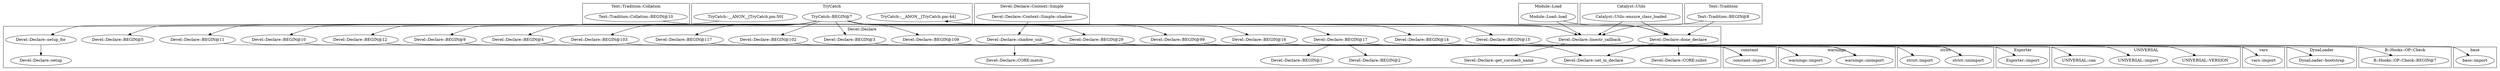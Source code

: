 digraph {
graph [overlap=false]
subgraph cluster_Text_Tradition_Collation {
	label="Text::Tradition::Collation";
	"Text::Tradition::Collation::BEGIN@10";
}
subgraph cluster_TryCatch {
	label="TryCatch";
	"TryCatch::BEGIN@7";
	"TryCatch::__ANON__[TryCatch.pm:50]";
	"TryCatch::__ANON__[TryCatch.pm:44]";
}
subgraph cluster_DynaLoader {
	label="DynaLoader";
	"DynaLoader::bootstrap";
}
subgraph cluster_constant {
	label="constant";
	"constant::import";
}
subgraph cluster_UNIVERSAL {
	label="UNIVERSAL";
	"UNIVERSAL::import";
	"UNIVERSAL::VERSION";
	"UNIVERSAL::can";
}
subgraph cluster_warnings {
	label="warnings";
	"warnings::unimport";
	"warnings::import";
}
subgraph cluster_B_Hooks_OP_Check {
	label="B::Hooks::OP::Check";
	"B::Hooks::OP::Check::BEGIN@7";
}
subgraph cluster_Devel_Declare_Context_Simple {
	label="Devel::Declare::Context::Simple";
	"Devel::Declare::Context::Simple::shadow";
}
subgraph cluster_base {
	label="base";
	"base::import";
}
subgraph cluster_Exporter {
	label="Exporter";
	"Exporter::import";
}
subgraph cluster_Module_Load {
	label="Module::Load";
	"Module::Load::load";
}
subgraph cluster_Catalyst_Utils {
	label="Catalyst::Utils";
	"Catalyst::Utils::ensure_class_loaded";
}
subgraph cluster_Devel_Declare {
	label="Devel::Declare";
	"Devel::Declare::set_in_declare";
	"Devel::Declare::BEGIN@11";
	"Devel::Declare::CORE:subst";
	"Devel::Declare::BEGIN@9";
	"Devel::Declare::BEGIN@12";
	"Devel::Declare::BEGIN@117";
	"Devel::Declare::BEGIN@1";
	"Devel::Declare::BEGIN@99";
	"Devel::Declare::done_declare";
	"Devel::Declare::BEGIN@4";
	"Devel::Declare::BEGIN@16";
	"Devel::Declare::shadow_sub";
	"Devel::Declare::BEGIN@14";
	"Devel::Declare::BEGIN@109";
	"Devel::Declare::BEGIN@29";
	"Devel::Declare::get_curstash_name";
	"Devel::Declare::setup_for";
	"Devel::Declare::BEGIN@102";
	"Devel::Declare::BEGIN@3";
	"Devel::Declare::CORE:match";
	"Devel::Declare::linestr_callback";
	"Devel::Declare::BEGIN@103";
	"Devel::Declare::setup";
	"Devel::Declare::BEGIN@2";
	"Devel::Declare::BEGIN@10";
	"Devel::Declare::BEGIN@17";
	"Devel::Declare::BEGIN@5";
	"Devel::Declare::BEGIN@15";
}
subgraph cluster_Text_Tradition {
	label="Text::Tradition";
	"Text::Tradition::BEGIN@8";
}
subgraph cluster_vars {
	label="vars";
	"vars::import";
}
subgraph cluster_strict {
	label="strict";
	"strict::unimport";
	"strict::import";
}
"TryCatch::BEGIN@7" -> "Devel::Declare::BEGIN@9";
"TryCatch::BEGIN@7" -> "Devel::Declare::BEGIN@17";
"TryCatch::BEGIN@7" -> "Devel::Declare::BEGIN@15";
"TryCatch::BEGIN@7" -> "Devel::Declare::BEGIN@12";
"TryCatch::__ANON__[TryCatch.pm:50]" -> "Devel::Declare::setup_for";
"Devel::Declare::setup_for" -> "Devel::Declare::setup";
"Devel::Declare::BEGIN@17" -> "UNIVERSAL::import";
"TryCatch::BEGIN@7" -> "Devel::Declare::BEGIN@10";
"TryCatch::BEGIN@7" -> "Devel::Declare::BEGIN@109";
"Devel::Declare::BEGIN@17" -> "B::Hooks::OP::Check::BEGIN@7";
"TryCatch::BEGIN@7" -> "Devel::Declare::BEGIN@14";
"TryCatch::BEGIN@7" -> "Devel::Declare::BEGIN@4";
"TryCatch::BEGIN@7" -> "Devel::Declare::BEGIN@5";
"Devel::Declare::BEGIN@9" -> "constant::import";
"Devel::Declare::BEGIN@11" -> "constant::import";
"Devel::Declare::BEGIN@10" -> "constant::import";
"Devel::Declare::BEGIN@12" -> "constant::import";
"Devel::Declare::linestr_callback" -> "Devel::Declare::get_curstash_name";
"Devel::Declare::BEGIN@3" -> "strict::import";
"Devel::Declare::done_declare" -> "Devel::Declare::CORE:subst";
"Devel::Declare::BEGIN@17" -> "Devel::Declare::BEGIN@2";
"TryCatch::BEGIN@7" -> "Devel::Declare::BEGIN@16";
"Devel::Declare::Context::Simple::shadow" -> "Devel::Declare::shadow_sub";
"Devel::Declare::BEGIN@16" -> "Exporter::import";
"TryCatch::BEGIN@7" -> "Devel::Declare::BEGIN@103";
"Devel::Declare::shadow_sub" -> "UNIVERSAL::can";
"Devel::Declare::BEGIN@109" -> "strict::unimport";
"Devel::Declare::BEGIN@99" -> "strict::unimport";
"Devel::Declare::BEGIN@29" -> "strict::unimport";
"Devel::Declare::BEGIN@15" -> "base::import";
"Devel::Declare::BEGIN@4" -> "warnings::import";
"Devel::Declare::BEGIN@14" -> "vars::import";
"Catalyst::Utils::ensure_class_loaded" -> "Devel::Declare::done_declare";
"Text::Tradition::BEGIN@8" -> "Devel::Declare::done_declare";
"Module::Load::load" -> "Devel::Declare::done_declare";
"Text::Tradition::Collation::BEGIN@10" -> "Devel::Declare::done_declare";
"TryCatch::BEGIN@7" -> "Devel::Declare::BEGIN@99";
"Devel::Declare::BEGIN@17" -> "Devel::Declare::BEGIN@1";
"TryCatch::BEGIN@7" -> "Devel::Declare::BEGIN@29";
"Devel::Declare::BEGIN@103" -> "warnings::unimport";
"Devel::Declare::BEGIN@117" -> "warnings::unimport";
"Devel::Declare::BEGIN@102" -> "warnings::unimport";
"Devel::Declare::shadow_sub" -> "Devel::Declare::CORE:match";
"TryCatch::BEGIN@7" -> "Devel::Declare::BEGIN@3";
"TryCatch::BEGIN@7" -> "Devel::Declare::BEGIN@117";
"Catalyst::Utils::ensure_class_loaded" -> "Devel::Declare::linestr_callback";
"Text::Tradition::BEGIN@8" -> "Devel::Declare::linestr_callback";
"Module::Load::load" -> "Devel::Declare::linestr_callback";
"Text::Tradition::Collation::BEGIN@10" -> "Devel::Declare::linestr_callback";
"Devel::Declare::linestr_callback" -> "TryCatch::__ANON__[TryCatch.pm:44]";
"TryCatch::BEGIN@7" -> "Devel::Declare::BEGIN@102";
"Devel::Declare::BEGIN@17" -> "UNIVERSAL::VERSION";
"Devel::Declare::BEGIN@17" -> "DynaLoader::bootstrap";
"TryCatch::BEGIN@7" -> "Devel::Declare::BEGIN@11";
"Devel::Declare::done_declare" -> "Devel::Declare::set_in_declare";
"Devel::Declare::shadow_sub" -> "Devel::Declare::set_in_declare";
}

